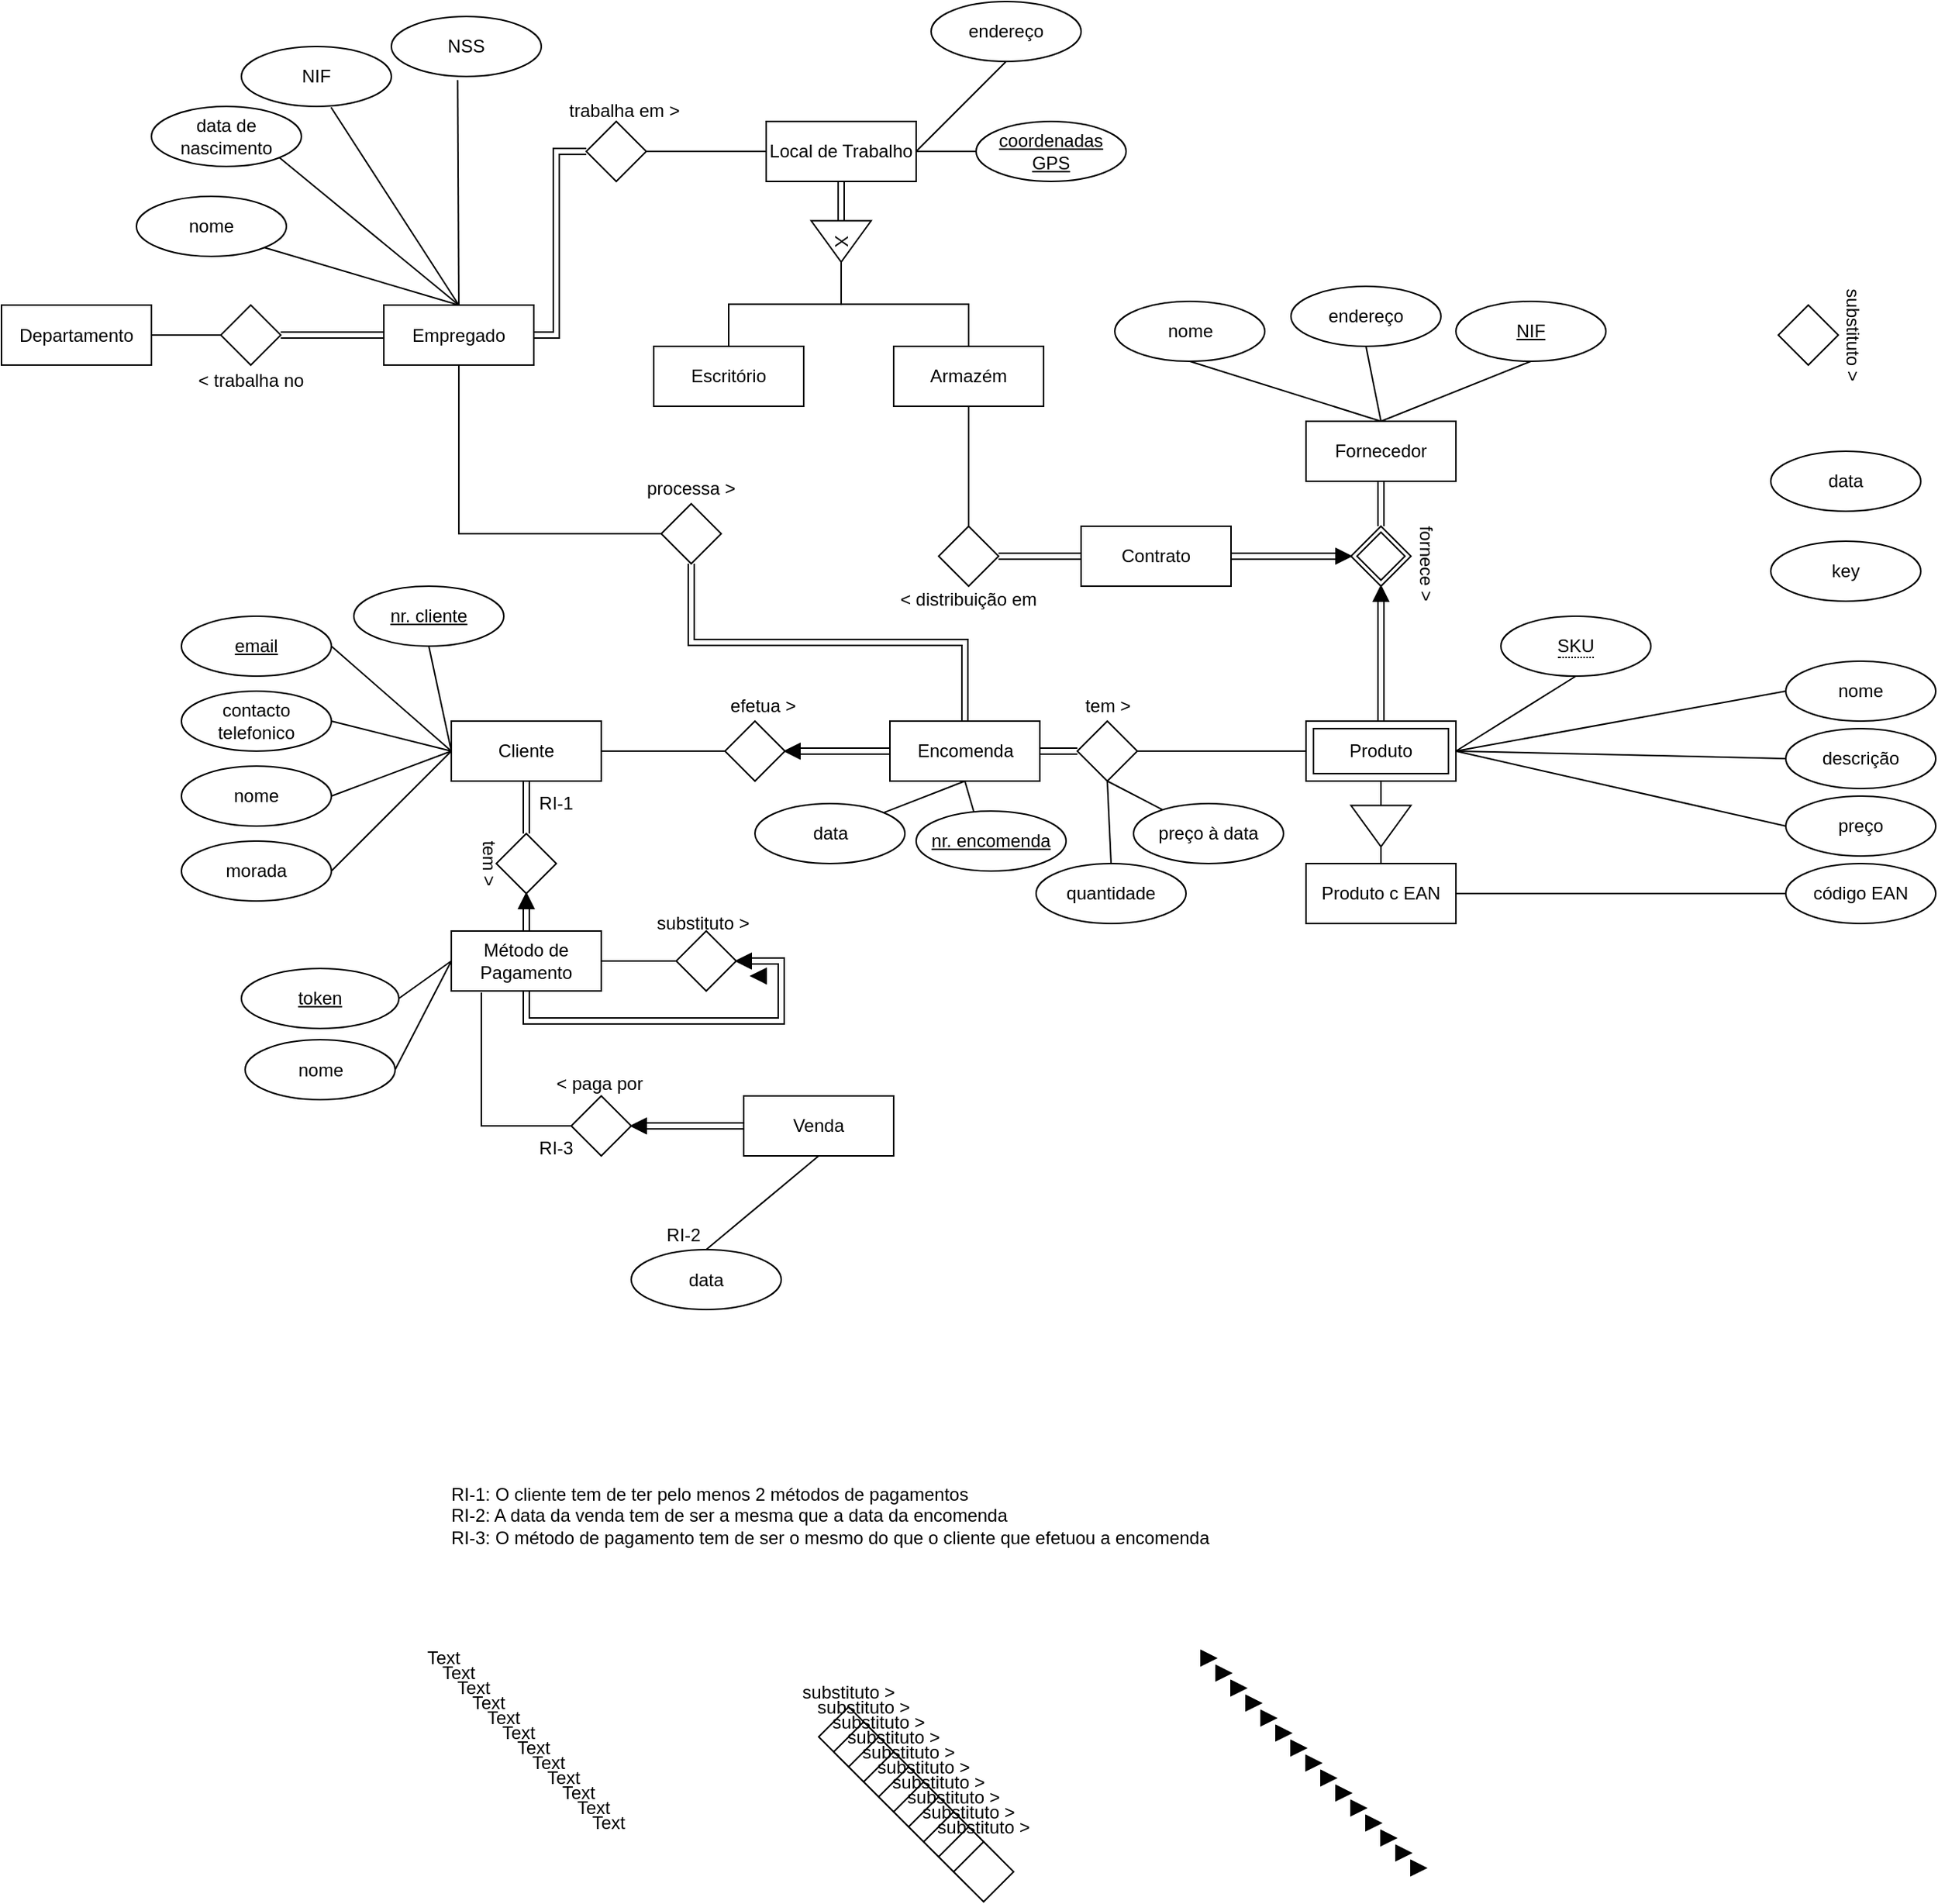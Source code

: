 <mxfile version="21.3.0" type="github">
  <diagram name="Página-1" id="y2fjRV4uYD4Q84c89YPK">
    <mxGraphModel dx="2220" dy="1935" grid="1" gridSize="10" guides="1" tooltips="1" connect="1" arrows="1" fold="1" page="1" pageScale="1" pageWidth="827" pageHeight="1169" math="0" shadow="0">
      <root>
        <mxCell id="0" />
        <mxCell id="1" parent="0" />
        <mxCell id="JnHoamfneufo5HsruB0j-102" style="edgeStyle=orthogonalEdgeStyle;rounded=0;orthogonalLoop=1;jettySize=auto;html=1;exitX=1;exitY=0.5;exitDx=0;exitDy=0;entryX=0;entryY=0.5;entryDx=0;entryDy=0;endArrow=none;endFill=0;" edge="1" parent="1" source="JnHoamfneufo5HsruB0j-5" target="JnHoamfneufo5HsruB0j-99">
          <mxGeometry relative="1" as="geometry">
            <mxPoint x="352.5" y="270" as="sourcePoint" />
          </mxGeometry>
        </mxCell>
        <mxCell id="JnHoamfneufo5HsruB0j-118" style="edgeStyle=orthogonalEdgeStyle;rounded=0;orthogonalLoop=1;jettySize=auto;html=1;exitX=0.5;exitY=1;exitDx=0;exitDy=0;entryX=0.5;entryY=0;entryDx=0;entryDy=0;shape=link;" edge="1" parent="1" source="JnHoamfneufo5HsruB0j-5" target="JnHoamfneufo5HsruB0j-97">
          <mxGeometry relative="1" as="geometry" />
        </mxCell>
        <mxCell id="JnHoamfneufo5HsruB0j-5" value="Cliente" style="whiteSpace=wrap;html=1;align=center;" vertex="1" parent="1">
          <mxGeometry x="150" y="250" width="100" height="40" as="geometry" />
        </mxCell>
        <mxCell id="JnHoamfneufo5HsruB0j-129" style="edgeStyle=orthogonalEdgeStyle;rounded=0;orthogonalLoop=1;jettySize=auto;html=1;exitX=1;exitY=0.5;exitDx=0;exitDy=0;entryX=0;entryY=0.5;entryDx=0;entryDy=0;shape=link;" edge="1" parent="1" source="JnHoamfneufo5HsruB0j-6" target="JnHoamfneufo5HsruB0j-95">
          <mxGeometry relative="1" as="geometry" />
        </mxCell>
        <mxCell id="JnHoamfneufo5HsruB0j-135" style="edgeStyle=orthogonalEdgeStyle;rounded=0;orthogonalLoop=1;jettySize=auto;html=1;exitX=0;exitY=0.5;exitDx=0;exitDy=0;entryX=0;entryY=0.5;entryDx=0;entryDy=0;shape=link;" edge="1" parent="1" source="JnHoamfneufo5HsruB0j-6" target="JnHoamfneufo5HsruB0j-131">
          <mxGeometry relative="1" as="geometry">
            <mxPoint x="425" y="270" as="targetPoint" />
            <Array as="points" />
          </mxGeometry>
        </mxCell>
        <mxCell id="JnHoamfneufo5HsruB0j-136" style="rounded=0;orthogonalLoop=1;jettySize=auto;html=1;exitX=0.5;exitY=1;exitDx=0;exitDy=0;endArrow=none;endFill=0;" edge="1" parent="1" source="JnHoamfneufo5HsruB0j-6" target="JnHoamfneufo5HsruB0j-104">
          <mxGeometry relative="1" as="geometry" />
        </mxCell>
        <mxCell id="JnHoamfneufo5HsruB0j-137" style="rounded=0;orthogonalLoop=1;jettySize=auto;html=1;exitX=0.5;exitY=1;exitDx=0;exitDy=0;entryX=0.5;entryY=1;entryDx=0;entryDy=0;endArrow=none;endFill=0;" edge="1" parent="1" source="JnHoamfneufo5HsruB0j-6" target="JnHoamfneufo5HsruB0j-105">
          <mxGeometry relative="1" as="geometry" />
        </mxCell>
        <mxCell id="JnHoamfneufo5HsruB0j-319" style="edgeStyle=orthogonalEdgeStyle;rounded=0;orthogonalLoop=1;jettySize=auto;html=1;exitX=0.5;exitY=0;exitDx=0;exitDy=0;entryX=0.5;entryY=1;entryDx=0;entryDy=0;shape=link;" edge="1" parent="1" source="JnHoamfneufo5HsruB0j-6" target="JnHoamfneufo5HsruB0j-197">
          <mxGeometry relative="1" as="geometry" />
        </mxCell>
        <mxCell id="JnHoamfneufo5HsruB0j-6" value="Encomenda" style="whiteSpace=wrap;html=1;align=center;" vertex="1" parent="1">
          <mxGeometry x="442.5" y="250" width="100" height="40" as="geometry" />
        </mxCell>
        <mxCell id="JnHoamfneufo5HsruB0j-130" style="edgeStyle=orthogonalEdgeStyle;rounded=0;orthogonalLoop=1;jettySize=auto;html=1;exitX=0;exitY=0.5;exitDx=0;exitDy=0;entryX=1;entryY=0.5;entryDx=0;entryDy=0;endArrow=none;endFill=0;" edge="1" parent="1" source="JnHoamfneufo5HsruB0j-7" target="JnHoamfneufo5HsruB0j-95">
          <mxGeometry relative="1" as="geometry" />
        </mxCell>
        <mxCell id="JnHoamfneufo5HsruB0j-142" style="rounded=0;orthogonalLoop=1;jettySize=auto;html=1;exitX=1;exitY=0.5;exitDx=0;exitDy=0;entryX=0.5;entryY=1;entryDx=0;entryDy=0;endArrow=none;endFill=0;" edge="1" parent="1" source="JnHoamfneufo5HsruB0j-7" target="JnHoamfneufo5HsruB0j-225">
          <mxGeometry relative="1" as="geometry">
            <mxPoint x="886.25" y="210" as="targetPoint" />
          </mxGeometry>
        </mxCell>
        <mxCell id="JnHoamfneufo5HsruB0j-217" style="edgeStyle=orthogonalEdgeStyle;rounded=0;orthogonalLoop=1;jettySize=auto;html=1;exitX=0.5;exitY=1;exitDx=0;exitDy=0;entryX=0;entryY=0.5;entryDx=0;entryDy=0;endArrow=none;endFill=0;" edge="1" parent="1" source="JnHoamfneufo5HsruB0j-7" target="JnHoamfneufo5HsruB0j-216">
          <mxGeometry relative="1" as="geometry" />
        </mxCell>
        <mxCell id="JnHoamfneufo5HsruB0j-41" style="edgeStyle=orthogonalEdgeStyle;rounded=0;orthogonalLoop=1;jettySize=auto;html=1;exitX=1;exitY=0.5;exitDx=0;exitDy=0;endArrow=none;endFill=0;" edge="1" parent="1" source="JnHoamfneufo5HsruB0j-8" target="JnHoamfneufo5HsruB0j-24">
          <mxGeometry relative="1" as="geometry" />
        </mxCell>
        <mxCell id="JnHoamfneufo5HsruB0j-62" style="edgeStyle=orthogonalEdgeStyle;rounded=0;orthogonalLoop=1;jettySize=auto;html=1;exitX=0.5;exitY=1;exitDx=0;exitDy=0;entryX=0;entryY=0.5;entryDx=0;entryDy=0;endArrow=none;endFill=0;shape=link;" edge="1" parent="1" source="JnHoamfneufo5HsruB0j-8" target="JnHoamfneufo5HsruB0j-44">
          <mxGeometry relative="1" as="geometry" />
        </mxCell>
        <mxCell id="JnHoamfneufo5HsruB0j-127" style="rounded=0;orthogonalLoop=1;jettySize=auto;html=1;exitX=0;exitY=0.5;exitDx=0;exitDy=0;entryX=1;entryY=0.5;entryDx=0;entryDy=0;endArrow=none;endFill=0;" edge="1" parent="1" source="JnHoamfneufo5HsruB0j-8" target="JnHoamfneufo5HsruB0j-126">
          <mxGeometry relative="1" as="geometry" />
        </mxCell>
        <mxCell id="JnHoamfneufo5HsruB0j-275" style="edgeStyle=orthogonalEdgeStyle;rounded=0;orthogonalLoop=1;jettySize=auto;html=1;exitX=0.5;exitY=0;exitDx=0;exitDy=0;entryX=0;entryY=0.5;entryDx=0;entryDy=0;endArrow=none;endFill=0;shape=link;" edge="1" parent="1" source="JnHoamfneufo5HsruB0j-8" target="JnHoamfneufo5HsruB0j-45">
          <mxGeometry relative="1" as="geometry" />
        </mxCell>
        <mxCell id="JnHoamfneufo5HsruB0j-8" value="Método de Pagamento" style="whiteSpace=wrap;html=1;align=center;" vertex="1" parent="1">
          <mxGeometry x="150" y="390" width="100" height="40" as="geometry" />
        </mxCell>
        <mxCell id="JnHoamfneufo5HsruB0j-24" value="" style="shape=rhombus;perimeter=rhombusPerimeter;whiteSpace=wrap;html=1;align=center;" vertex="1" parent="1">
          <mxGeometry x="300" y="390" width="40" height="40" as="geometry" />
        </mxCell>
        <mxCell id="JnHoamfneufo5HsruB0j-25" value="Text" style="text;html=1;strokeColor=none;fillColor=none;align=center;verticalAlign=middle;whiteSpace=wrap;rounded=0;" vertex="1" parent="1">
          <mxGeometry x="115" y="860" width="60" height="30" as="geometry" />
        </mxCell>
        <mxCell id="JnHoamfneufo5HsruB0j-26" value="Text" style="text;html=1;strokeColor=none;fillColor=none;align=center;verticalAlign=middle;whiteSpace=wrap;rounded=0;" vertex="1" parent="1">
          <mxGeometry x="125" y="870" width="60" height="30" as="geometry" />
        </mxCell>
        <mxCell id="JnHoamfneufo5HsruB0j-27" value="Text" style="text;html=1;strokeColor=none;fillColor=none;align=center;verticalAlign=middle;whiteSpace=wrap;rounded=0;" vertex="1" parent="1">
          <mxGeometry x="135" y="880" width="60" height="30" as="geometry" />
        </mxCell>
        <mxCell id="JnHoamfneufo5HsruB0j-28" value="Text" style="text;html=1;strokeColor=none;fillColor=none;align=center;verticalAlign=middle;whiteSpace=wrap;rounded=0;" vertex="1" parent="1">
          <mxGeometry x="145" y="890" width="60" height="30" as="geometry" />
        </mxCell>
        <mxCell id="JnHoamfneufo5HsruB0j-29" value="Text" style="text;html=1;strokeColor=none;fillColor=none;align=center;verticalAlign=middle;whiteSpace=wrap;rounded=0;" vertex="1" parent="1">
          <mxGeometry x="155" y="900" width="60" height="30" as="geometry" />
        </mxCell>
        <mxCell id="JnHoamfneufo5HsruB0j-30" value="Text" style="text;html=1;strokeColor=none;fillColor=none;align=center;verticalAlign=middle;whiteSpace=wrap;rounded=0;" vertex="1" parent="1">
          <mxGeometry x="165" y="910" width="60" height="30" as="geometry" />
        </mxCell>
        <mxCell id="JnHoamfneufo5HsruB0j-31" value="Text" style="text;html=1;strokeColor=none;fillColor=none;align=center;verticalAlign=middle;whiteSpace=wrap;rounded=0;" vertex="1" parent="1">
          <mxGeometry x="175" y="920" width="60" height="30" as="geometry" />
        </mxCell>
        <mxCell id="JnHoamfneufo5HsruB0j-32" value="Text" style="text;html=1;strokeColor=none;fillColor=none;align=center;verticalAlign=middle;whiteSpace=wrap;rounded=0;" vertex="1" parent="1">
          <mxGeometry x="185" y="930" width="60" height="30" as="geometry" />
        </mxCell>
        <mxCell id="JnHoamfneufo5HsruB0j-33" value="Text" style="text;html=1;strokeColor=none;fillColor=none;align=center;verticalAlign=middle;whiteSpace=wrap;rounded=0;" vertex="1" parent="1">
          <mxGeometry x="195" y="940" width="60" height="30" as="geometry" />
        </mxCell>
        <mxCell id="JnHoamfneufo5HsruB0j-34" value="Text" style="text;html=1;strokeColor=none;fillColor=none;align=center;verticalAlign=middle;whiteSpace=wrap;rounded=0;" vertex="1" parent="1">
          <mxGeometry x="205" y="950" width="60" height="30" as="geometry" />
        </mxCell>
        <mxCell id="JnHoamfneufo5HsruB0j-35" value="Text" style="text;html=1;strokeColor=none;fillColor=none;align=center;verticalAlign=middle;whiteSpace=wrap;rounded=0;" vertex="1" parent="1">
          <mxGeometry x="215" y="960" width="60" height="30" as="geometry" />
        </mxCell>
        <mxCell id="JnHoamfneufo5HsruB0j-36" value="Text" style="text;html=1;strokeColor=none;fillColor=none;align=center;verticalAlign=middle;whiteSpace=wrap;rounded=0;" vertex="1" parent="1">
          <mxGeometry x="225" y="970" width="60" height="30" as="geometry" />
        </mxCell>
        <mxCell id="JnHoamfneufo5HsruB0j-37" value="&lt;div style=&quot;&quot;&gt;&lt;span style=&quot;background-color: initial;&quot;&gt;RI-1: O cliente tem de ter pelo menos 2 métodos de pagamentos&lt;/span&gt;&lt;/div&gt;RI-2: A data da venda tem de ser a mesma que a data da encomenda&lt;br&gt;&lt;span style=&quot;background-color: initial;&quot;&gt;RI-3: O método de pagamento tem de ser o mesmo do que o cliente que efetuou a encomenda&lt;/span&gt;" style="text;html=1;strokeColor=none;fillColor=none;align=left;verticalAlign=middle;whiteSpace=wrap;rounded=0;" vertex="1" parent="1">
          <mxGeometry x="147.5" y="750" width="572.5" height="60" as="geometry" />
        </mxCell>
        <mxCell id="JnHoamfneufo5HsruB0j-38" value="RI-2" style="text;html=1;strokeColor=none;fillColor=none;align=center;verticalAlign=middle;whiteSpace=wrap;rounded=0;" vertex="1" parent="1">
          <mxGeometry x="275" y="577.5" width="60" height="30" as="geometry" />
        </mxCell>
        <mxCell id="JnHoamfneufo5HsruB0j-39" value="RI-1" style="text;html=1;strokeColor=none;fillColor=none;align=center;verticalAlign=middle;whiteSpace=wrap;rounded=0;" vertex="1" parent="1">
          <mxGeometry x="190" y="290" width="60" height="30" as="geometry" />
        </mxCell>
        <mxCell id="JnHoamfneufo5HsruB0j-40" value="substituto &amp;gt;" style="text;html=1;strokeColor=none;fillColor=none;align=center;verticalAlign=middle;whiteSpace=wrap;rounded=0;" vertex="1" parent="1">
          <mxGeometry x="282.5" y="370" width="70" height="30" as="geometry" />
        </mxCell>
        <mxCell id="JnHoamfneufo5HsruB0j-44" value="" style="triangle;whiteSpace=wrap;html=1;fillStyle=solid;fillColor=#030303;rotation=-180;" vertex="1" parent="1">
          <mxGeometry x="340" y="405" width="10" height="10" as="geometry" />
        </mxCell>
        <mxCell id="JnHoamfneufo5HsruB0j-45" value="" style="triangle;whiteSpace=wrap;html=1;fillStyle=solid;fillColor=#030303;rotation=-90;" vertex="1" parent="1">
          <mxGeometry x="195" y="365" width="10" height="10" as="geometry" />
        </mxCell>
        <mxCell id="JnHoamfneufo5HsruB0j-46" value="" style="triangle;whiteSpace=wrap;html=1;fillStyle=solid;fillColor=#030303;" vertex="1" parent="1">
          <mxGeometry x="650" y="870" width="10" height="10" as="geometry" />
        </mxCell>
        <mxCell id="JnHoamfneufo5HsruB0j-47" value="" style="triangle;whiteSpace=wrap;html=1;fillStyle=solid;fillColor=#030303;" vertex="1" parent="1">
          <mxGeometry x="660" y="880" width="10" height="10" as="geometry" />
        </mxCell>
        <mxCell id="JnHoamfneufo5HsruB0j-48" value="" style="triangle;whiteSpace=wrap;html=1;fillStyle=solid;fillColor=#030303;" vertex="1" parent="1">
          <mxGeometry x="670" y="890" width="10" height="10" as="geometry" />
        </mxCell>
        <mxCell id="JnHoamfneufo5HsruB0j-49" value="" style="triangle;whiteSpace=wrap;html=1;fillStyle=solid;fillColor=#030303;" vertex="1" parent="1">
          <mxGeometry x="680" y="900" width="10" height="10" as="geometry" />
        </mxCell>
        <mxCell id="JnHoamfneufo5HsruB0j-50" value="" style="triangle;whiteSpace=wrap;html=1;fillStyle=solid;fillColor=#030303;" vertex="1" parent="1">
          <mxGeometry x="690" y="910" width="10" height="10" as="geometry" />
        </mxCell>
        <mxCell id="JnHoamfneufo5HsruB0j-51" value="" style="triangle;whiteSpace=wrap;html=1;fillStyle=solid;fillColor=#030303;" vertex="1" parent="1">
          <mxGeometry x="700" y="920" width="10" height="10" as="geometry" />
        </mxCell>
        <mxCell id="JnHoamfneufo5HsruB0j-52" value="" style="triangle;whiteSpace=wrap;html=1;fillStyle=solid;fillColor=#030303;" vertex="1" parent="1">
          <mxGeometry x="710" y="930" width="10" height="10" as="geometry" />
        </mxCell>
        <mxCell id="JnHoamfneufo5HsruB0j-53" value="" style="triangle;whiteSpace=wrap;html=1;fillStyle=solid;fillColor=#030303;" vertex="1" parent="1">
          <mxGeometry x="720" y="940" width="10" height="10" as="geometry" />
        </mxCell>
        <mxCell id="JnHoamfneufo5HsruB0j-54" value="" style="triangle;whiteSpace=wrap;html=1;fillStyle=solid;fillColor=#030303;" vertex="1" parent="1">
          <mxGeometry x="730" y="950" width="10" height="10" as="geometry" />
        </mxCell>
        <mxCell id="JnHoamfneufo5HsruB0j-55" value="" style="triangle;whiteSpace=wrap;html=1;fillStyle=solid;fillColor=#030303;" vertex="1" parent="1">
          <mxGeometry x="740" y="960" width="10" height="10" as="geometry" />
        </mxCell>
        <mxCell id="JnHoamfneufo5HsruB0j-56" value="" style="triangle;whiteSpace=wrap;html=1;fillStyle=solid;fillColor=#030303;" vertex="1" parent="1">
          <mxGeometry x="750" y="970" width="10" height="10" as="geometry" />
        </mxCell>
        <mxCell id="JnHoamfneufo5HsruB0j-57" value="" style="triangle;whiteSpace=wrap;html=1;fillStyle=solid;fillColor=#030303;" vertex="1" parent="1">
          <mxGeometry x="760" y="980" width="10" height="10" as="geometry" />
        </mxCell>
        <mxCell id="JnHoamfneufo5HsruB0j-58" value="" style="triangle;whiteSpace=wrap;html=1;fillStyle=solid;fillColor=#030303;" vertex="1" parent="1">
          <mxGeometry x="770" y="990" width="10" height="10" as="geometry" />
        </mxCell>
        <mxCell id="JnHoamfneufo5HsruB0j-59" value="" style="triangle;whiteSpace=wrap;html=1;fillStyle=solid;fillColor=#030303;" vertex="1" parent="1">
          <mxGeometry x="780" y="1000" width="10" height="10" as="geometry" />
        </mxCell>
        <mxCell id="JnHoamfneufo5HsruB0j-60" value="" style="triangle;whiteSpace=wrap;html=1;fillStyle=solid;fillColor=#030303;" vertex="1" parent="1">
          <mxGeometry x="790" y="1010" width="10" height="10" as="geometry" />
        </mxCell>
        <mxCell id="JnHoamfneufo5HsruB0j-61" value="" style="triangle;whiteSpace=wrap;html=1;fillStyle=solid;fillColor=#030303;rotation=-90;" vertex="1" parent="1">
          <mxGeometry x="765" y="160" width="10" height="10" as="geometry" />
        </mxCell>
        <mxCell id="JnHoamfneufo5HsruB0j-148" style="edgeStyle=orthogonalEdgeStyle;rounded=0;orthogonalLoop=1;jettySize=auto;html=1;exitX=0;exitY=0.5;exitDx=0;exitDy=0;endArrow=none;endFill=0;" edge="1" parent="1" source="JnHoamfneufo5HsruB0j-93">
          <mxGeometry relative="1" as="geometry">
            <mxPoint x="170" y="431" as="targetPoint" />
            <Array as="points">
              <mxPoint x="230" y="520" />
              <mxPoint x="170" y="520" />
            </Array>
          </mxGeometry>
        </mxCell>
        <mxCell id="JnHoamfneufo5HsruB0j-93" value="" style="shape=rhombus;perimeter=rhombusPerimeter;whiteSpace=wrap;html=1;align=center;" vertex="1" parent="1">
          <mxGeometry x="230" y="500" width="40" height="40" as="geometry" />
        </mxCell>
        <mxCell id="JnHoamfneufo5HsruB0j-94" value="&amp;lt; paga por" style="text;html=1;strokeColor=none;fillColor=none;align=center;verticalAlign=middle;whiteSpace=wrap;rounded=0;" vertex="1" parent="1">
          <mxGeometry x="214" y="477" width="70" height="30" as="geometry" />
        </mxCell>
        <mxCell id="JnHoamfneufo5HsruB0j-140" style="rounded=0;orthogonalLoop=1;jettySize=auto;html=1;exitX=0.5;exitY=1;exitDx=0;exitDy=0;entryX=0.5;entryY=0;entryDx=0;entryDy=0;endArrow=none;endFill=0;" edge="1" parent="1" source="JnHoamfneufo5HsruB0j-95" target="JnHoamfneufo5HsruB0j-139">
          <mxGeometry relative="1" as="geometry" />
        </mxCell>
        <mxCell id="JnHoamfneufo5HsruB0j-223" style="rounded=0;orthogonalLoop=1;jettySize=auto;html=1;exitX=0.5;exitY=1;exitDx=0;exitDy=0;endArrow=none;endFill=0;" edge="1" parent="1" source="JnHoamfneufo5HsruB0j-95" target="JnHoamfneufo5HsruB0j-222">
          <mxGeometry relative="1" as="geometry" />
        </mxCell>
        <mxCell id="JnHoamfneufo5HsruB0j-95" value="" style="shape=rhombus;perimeter=rhombusPerimeter;whiteSpace=wrap;html=1;align=center;" vertex="1" parent="1">
          <mxGeometry x="567.5" y="250" width="40" height="40" as="geometry" />
        </mxCell>
        <mxCell id="JnHoamfneufo5HsruB0j-96" value="tem &amp;gt;" style="text;html=1;strokeColor=none;fillColor=none;align=center;verticalAlign=middle;whiteSpace=wrap;rounded=0;" vertex="1" parent="1">
          <mxGeometry x="552.5" y="225" width="70" height="30" as="geometry" />
        </mxCell>
        <mxCell id="JnHoamfneufo5HsruB0j-97" value="" style="shape=rhombus;perimeter=rhombusPerimeter;whiteSpace=wrap;html=1;align=center;" vertex="1" parent="1">
          <mxGeometry x="180" y="325" width="40" height="40" as="geometry" />
        </mxCell>
        <mxCell id="JnHoamfneufo5HsruB0j-98" value="tem &amp;gt;" style="text;html=1;strokeColor=none;fillColor=none;align=center;verticalAlign=middle;whiteSpace=wrap;rounded=0;rotation=90;" vertex="1" parent="1">
          <mxGeometry x="150" y="330" width="50" height="30" as="geometry" />
        </mxCell>
        <mxCell id="JnHoamfneufo5HsruB0j-104" value="data" style="ellipse;whiteSpace=wrap;html=1;align=center;" vertex="1" parent="1">
          <mxGeometry x="352.5" y="305" width="100" height="40" as="geometry" />
        </mxCell>
        <mxCell id="JnHoamfneufo5HsruB0j-105" value="nr. encomenda" style="ellipse;whiteSpace=wrap;html=1;align=center;fontStyle=4" vertex="1" parent="1">
          <mxGeometry x="460" y="310" width="100" height="40" as="geometry" />
        </mxCell>
        <mxCell id="JnHoamfneufo5HsruB0j-111" style="rounded=0;orthogonalLoop=1;jettySize=auto;html=1;exitX=1;exitY=0.5;exitDx=0;exitDy=0;entryX=0;entryY=0.5;entryDx=0;entryDy=0;endArrow=none;endFill=0;" edge="1" parent="1" source="JnHoamfneufo5HsruB0j-106" target="JnHoamfneufo5HsruB0j-5">
          <mxGeometry relative="1" as="geometry" />
        </mxCell>
        <mxCell id="JnHoamfneufo5HsruB0j-106" value="contacto telefonico" style="ellipse;whiteSpace=wrap;html=1;align=center;" vertex="1" parent="1">
          <mxGeometry x="-30" y="230" width="100" height="40" as="geometry" />
        </mxCell>
        <mxCell id="JnHoamfneufo5HsruB0j-112" style="rounded=0;orthogonalLoop=1;jettySize=auto;html=1;exitX=1;exitY=0.5;exitDx=0;exitDy=0;entryX=0;entryY=0.5;entryDx=0;entryDy=0;endArrow=none;endFill=0;" edge="1" parent="1" source="JnHoamfneufo5HsruB0j-107" target="JnHoamfneufo5HsruB0j-5">
          <mxGeometry relative="1" as="geometry" />
        </mxCell>
        <mxCell id="JnHoamfneufo5HsruB0j-107" value="nome" style="ellipse;whiteSpace=wrap;html=1;align=center;" vertex="1" parent="1">
          <mxGeometry x="-30" y="280" width="100" height="40" as="geometry" />
        </mxCell>
        <mxCell id="JnHoamfneufo5HsruB0j-113" style="rounded=0;orthogonalLoop=1;jettySize=auto;html=1;exitX=1;exitY=0.5;exitDx=0;exitDy=0;entryX=0;entryY=0.5;entryDx=0;entryDy=0;endArrow=none;endFill=0;" edge="1" parent="1" source="JnHoamfneufo5HsruB0j-108" target="JnHoamfneufo5HsruB0j-5">
          <mxGeometry relative="1" as="geometry" />
        </mxCell>
        <mxCell id="JnHoamfneufo5HsruB0j-108" value="morada" style="ellipse;whiteSpace=wrap;html=1;align=center;" vertex="1" parent="1">
          <mxGeometry x="-30" y="330" width="100" height="40" as="geometry" />
        </mxCell>
        <mxCell id="JnHoamfneufo5HsruB0j-114" style="rounded=0;orthogonalLoop=1;jettySize=auto;html=1;exitX=1;exitY=0.5;exitDx=0;exitDy=0;endArrow=none;endFill=0;" edge="1" parent="1" source="JnHoamfneufo5HsruB0j-109">
          <mxGeometry relative="1" as="geometry">
            <mxPoint x="150" y="270" as="targetPoint" />
          </mxGeometry>
        </mxCell>
        <mxCell id="JnHoamfneufo5HsruB0j-109" value="email" style="ellipse;whiteSpace=wrap;html=1;align=center;fontStyle=4;" vertex="1" parent="1">
          <mxGeometry x="-30" y="180" width="100" height="40" as="geometry" />
        </mxCell>
        <mxCell id="JnHoamfneufo5HsruB0j-115" style="rounded=0;orthogonalLoop=1;jettySize=auto;html=1;exitX=0.5;exitY=1;exitDx=0;exitDy=0;endArrow=none;endFill=0;" edge="1" parent="1" source="JnHoamfneufo5HsruB0j-110">
          <mxGeometry relative="1" as="geometry">
            <mxPoint x="150" y="270" as="targetPoint" />
          </mxGeometry>
        </mxCell>
        <mxCell id="JnHoamfneufo5HsruB0j-110" value="nr. cliente" style="ellipse;whiteSpace=wrap;html=1;align=center;fontStyle=4;" vertex="1" parent="1">
          <mxGeometry x="85" y="160" width="100" height="40" as="geometry" />
        </mxCell>
        <mxCell id="JnHoamfneufo5HsruB0j-272" style="rounded=0;orthogonalLoop=1;jettySize=auto;html=1;exitX=1;exitY=0.5;exitDx=0;exitDy=0;entryX=0;entryY=0.5;entryDx=0;entryDy=0;endArrow=none;endFill=0;" edge="1" parent="1" source="JnHoamfneufo5HsruB0j-121" target="JnHoamfneufo5HsruB0j-8">
          <mxGeometry relative="1" as="geometry" />
        </mxCell>
        <mxCell id="JnHoamfneufo5HsruB0j-121" value="token" style="ellipse;whiteSpace=wrap;html=1;align=center;fontStyle=4" vertex="1" parent="1">
          <mxGeometry x="10" y="415" width="105" height="40" as="geometry" />
        </mxCell>
        <mxCell id="JnHoamfneufo5HsruB0j-126" value="nome" style="ellipse;whiteSpace=wrap;html=1;align=center;fontStyle=0;" vertex="1" parent="1">
          <mxGeometry x="12.5" y="462.5" width="100" height="40" as="geometry" />
        </mxCell>
        <mxCell id="JnHoamfneufo5HsruB0j-139" value="quantidade" style="ellipse;whiteSpace=wrap;html=1;align=center;" vertex="1" parent="1">
          <mxGeometry x="540" y="345" width="100" height="40" as="geometry" />
        </mxCell>
        <mxCell id="JnHoamfneufo5HsruB0j-150" style="edgeStyle=orthogonalEdgeStyle;rounded=0;orthogonalLoop=1;jettySize=auto;html=1;exitX=0;exitY=0.5;exitDx=0;exitDy=0;entryX=0;entryY=0.5;entryDx=0;entryDy=0;endArrow=none;endFill=0;shape=link;" edge="1" parent="1" source="JnHoamfneufo5HsruB0j-143" target="JnHoamfneufo5HsruB0j-149">
          <mxGeometry relative="1" as="geometry" />
        </mxCell>
        <mxCell id="JnHoamfneufo5HsruB0j-143" value="Venda" style="whiteSpace=wrap;html=1;align=center;" vertex="1" parent="1">
          <mxGeometry x="345" y="500" width="100" height="40" as="geometry" />
        </mxCell>
        <mxCell id="JnHoamfneufo5HsruB0j-145" style="rounded=0;orthogonalLoop=1;jettySize=auto;html=1;exitX=0.5;exitY=0;exitDx=0;exitDy=0;entryX=0.5;entryY=1;entryDx=0;entryDy=0;endArrow=none;endFill=0;" edge="1" parent="1" source="JnHoamfneufo5HsruB0j-144" target="JnHoamfneufo5HsruB0j-143">
          <mxGeometry relative="1" as="geometry" />
        </mxCell>
        <mxCell id="JnHoamfneufo5HsruB0j-144" value="data" style="ellipse;whiteSpace=wrap;html=1;align=center;" vertex="1" parent="1">
          <mxGeometry x="270" y="602.5" width="100" height="40" as="geometry" />
        </mxCell>
        <mxCell id="JnHoamfneufo5HsruB0j-149" value="" style="triangle;whiteSpace=wrap;html=1;fillStyle=solid;fillColor=#030303;rotation=-180;" vertex="1" parent="1">
          <mxGeometry x="270" y="515" width="10" height="10" as="geometry" />
        </mxCell>
        <mxCell id="JnHoamfneufo5HsruB0j-151" value="RI-3" style="text;html=1;strokeColor=none;fillColor=none;align=center;verticalAlign=middle;whiteSpace=wrap;rounded=0;" vertex="1" parent="1">
          <mxGeometry x="190" y="520" width="60" height="30" as="geometry" />
        </mxCell>
        <mxCell id="JnHoamfneufo5HsruB0j-155" value="" style="group" vertex="1" connectable="0" parent="1">
          <mxGeometry x="322.5" y="225" width="70" height="65" as="geometry" />
        </mxCell>
        <mxCell id="JnHoamfneufo5HsruB0j-100" value="efetua &amp;gt;" style="text;html=1;strokeColor=none;fillColor=none;align=center;verticalAlign=middle;whiteSpace=wrap;rounded=0;" vertex="1" parent="JnHoamfneufo5HsruB0j-155">
          <mxGeometry width="70" height="30" as="geometry" />
        </mxCell>
        <mxCell id="JnHoamfneufo5HsruB0j-154" value="" style="group" vertex="1" connectable="0" parent="JnHoamfneufo5HsruB0j-155">
          <mxGeometry x="10" y="25" width="50" height="40" as="geometry" />
        </mxCell>
        <mxCell id="JnHoamfneufo5HsruB0j-99" value="" style="shape=rhombus;perimeter=rhombusPerimeter;whiteSpace=wrap;html=1;align=center;" vertex="1" parent="JnHoamfneufo5HsruB0j-154">
          <mxGeometry width="40" height="40" as="geometry" />
        </mxCell>
        <mxCell id="JnHoamfneufo5HsruB0j-131" value="" style="triangle;whiteSpace=wrap;html=1;fillStyle=solid;fillColor=#030303;rotation=-180;" vertex="1" parent="JnHoamfneufo5HsruB0j-154">
          <mxGeometry x="40" y="15" width="10" height="10" as="geometry" />
        </mxCell>
        <mxCell id="JnHoamfneufo5HsruB0j-157" value="" style="group" vertex="1" connectable="0" parent="1">
          <mxGeometry x="380" y="882.5" width="70" height="65" as="geometry" />
        </mxCell>
        <mxCell id="JnHoamfneufo5HsruB0j-158" value="" style="shape=rhombus;perimeter=rhombusPerimeter;whiteSpace=wrap;html=1;align=center;" vertex="1" parent="JnHoamfneufo5HsruB0j-157">
          <mxGeometry x="15" y="25" width="40" height="40" as="geometry" />
        </mxCell>
        <mxCell id="JnHoamfneufo5HsruB0j-159" value="substituto &amp;gt;" style="text;html=1;strokeColor=none;fillColor=none;align=center;verticalAlign=middle;whiteSpace=wrap;rounded=0;" vertex="1" parent="JnHoamfneufo5HsruB0j-157">
          <mxGeometry width="70" height="30" as="geometry" />
        </mxCell>
        <mxCell id="JnHoamfneufo5HsruB0j-169" value="" style="group" vertex="1" connectable="0" parent="1">
          <mxGeometry x="390" y="892.5" width="70" height="65" as="geometry" />
        </mxCell>
        <mxCell id="JnHoamfneufo5HsruB0j-170" value="" style="shape=rhombus;perimeter=rhombusPerimeter;whiteSpace=wrap;html=1;align=center;" vertex="1" parent="JnHoamfneufo5HsruB0j-169">
          <mxGeometry x="15" y="25" width="40" height="40" as="geometry" />
        </mxCell>
        <mxCell id="JnHoamfneufo5HsruB0j-171" value="substituto &amp;gt;" style="text;html=1;strokeColor=none;fillColor=none;align=center;verticalAlign=middle;whiteSpace=wrap;rounded=0;" vertex="1" parent="JnHoamfneufo5HsruB0j-169">
          <mxGeometry width="70" height="30" as="geometry" />
        </mxCell>
        <mxCell id="JnHoamfneufo5HsruB0j-172" value="" style="group" vertex="1" connectable="0" parent="1">
          <mxGeometry x="400" y="902.5" width="70" height="65" as="geometry" />
        </mxCell>
        <mxCell id="JnHoamfneufo5HsruB0j-173" value="" style="shape=rhombus;perimeter=rhombusPerimeter;whiteSpace=wrap;html=1;align=center;" vertex="1" parent="JnHoamfneufo5HsruB0j-172">
          <mxGeometry x="15" y="25" width="40" height="40" as="geometry" />
        </mxCell>
        <mxCell id="JnHoamfneufo5HsruB0j-174" value="substituto &amp;gt;" style="text;html=1;strokeColor=none;fillColor=none;align=center;verticalAlign=middle;whiteSpace=wrap;rounded=0;" vertex="1" parent="JnHoamfneufo5HsruB0j-172">
          <mxGeometry width="70" height="30" as="geometry" />
        </mxCell>
        <mxCell id="JnHoamfneufo5HsruB0j-175" value="" style="group" vertex="1" connectable="0" parent="1">
          <mxGeometry x="410" y="912.5" width="70" height="65" as="geometry" />
        </mxCell>
        <mxCell id="JnHoamfneufo5HsruB0j-176" value="" style="shape=rhombus;perimeter=rhombusPerimeter;whiteSpace=wrap;html=1;align=center;" vertex="1" parent="JnHoamfneufo5HsruB0j-175">
          <mxGeometry x="15" y="25" width="40" height="40" as="geometry" />
        </mxCell>
        <mxCell id="JnHoamfneufo5HsruB0j-177" value="substituto &amp;gt;" style="text;html=1;strokeColor=none;fillColor=none;align=center;verticalAlign=middle;whiteSpace=wrap;rounded=0;" vertex="1" parent="JnHoamfneufo5HsruB0j-175">
          <mxGeometry width="70" height="30" as="geometry" />
        </mxCell>
        <mxCell id="JnHoamfneufo5HsruB0j-178" value="" style="group" vertex="1" connectable="0" parent="1">
          <mxGeometry x="420" y="922.5" width="70" height="65" as="geometry" />
        </mxCell>
        <mxCell id="JnHoamfneufo5HsruB0j-179" value="" style="shape=rhombus;perimeter=rhombusPerimeter;whiteSpace=wrap;html=1;align=center;" vertex="1" parent="JnHoamfneufo5HsruB0j-178">
          <mxGeometry x="15" y="25" width="40" height="40" as="geometry" />
        </mxCell>
        <mxCell id="JnHoamfneufo5HsruB0j-180" value="substituto &amp;gt;" style="text;html=1;strokeColor=none;fillColor=none;align=center;verticalAlign=middle;whiteSpace=wrap;rounded=0;" vertex="1" parent="JnHoamfneufo5HsruB0j-178">
          <mxGeometry width="70" height="30" as="geometry" />
        </mxCell>
        <mxCell id="JnHoamfneufo5HsruB0j-181" value="" style="group" vertex="1" connectable="0" parent="1">
          <mxGeometry x="430" y="932.5" width="70" height="65" as="geometry" />
        </mxCell>
        <mxCell id="JnHoamfneufo5HsruB0j-182" value="" style="shape=rhombus;perimeter=rhombusPerimeter;whiteSpace=wrap;html=1;align=center;" vertex="1" parent="JnHoamfneufo5HsruB0j-181">
          <mxGeometry x="15" y="25" width="40" height="40" as="geometry" />
        </mxCell>
        <mxCell id="JnHoamfneufo5HsruB0j-183" value="substituto &amp;gt;" style="text;html=1;strokeColor=none;fillColor=none;align=center;verticalAlign=middle;whiteSpace=wrap;rounded=0;" vertex="1" parent="JnHoamfneufo5HsruB0j-181">
          <mxGeometry width="70" height="30" as="geometry" />
        </mxCell>
        <mxCell id="JnHoamfneufo5HsruB0j-184" value="" style="group" vertex="1" connectable="0" parent="1">
          <mxGeometry x="440" y="942.5" width="70" height="65" as="geometry" />
        </mxCell>
        <mxCell id="JnHoamfneufo5HsruB0j-185" value="" style="shape=rhombus;perimeter=rhombusPerimeter;whiteSpace=wrap;html=1;align=center;" vertex="1" parent="JnHoamfneufo5HsruB0j-184">
          <mxGeometry x="15" y="25" width="40" height="40" as="geometry" />
        </mxCell>
        <mxCell id="JnHoamfneufo5HsruB0j-186" value="substituto &amp;gt;" style="text;html=1;strokeColor=none;fillColor=none;align=center;verticalAlign=middle;whiteSpace=wrap;rounded=0;" vertex="1" parent="JnHoamfneufo5HsruB0j-184">
          <mxGeometry width="70" height="30" as="geometry" />
        </mxCell>
        <mxCell id="JnHoamfneufo5HsruB0j-187" value="" style="group" vertex="1" connectable="0" parent="1">
          <mxGeometry x="450" y="952.5" width="70" height="65" as="geometry" />
        </mxCell>
        <mxCell id="JnHoamfneufo5HsruB0j-188" value="" style="shape=rhombus;perimeter=rhombusPerimeter;whiteSpace=wrap;html=1;align=center;" vertex="1" parent="JnHoamfneufo5HsruB0j-187">
          <mxGeometry x="15" y="25" width="40" height="40" as="geometry" />
        </mxCell>
        <mxCell id="JnHoamfneufo5HsruB0j-189" value="substituto &amp;gt;" style="text;html=1;strokeColor=none;fillColor=none;align=center;verticalAlign=middle;whiteSpace=wrap;rounded=0;" vertex="1" parent="JnHoamfneufo5HsruB0j-187">
          <mxGeometry width="70" height="30" as="geometry" />
        </mxCell>
        <mxCell id="JnHoamfneufo5HsruB0j-190" value="" style="group" vertex="1" connectable="0" parent="1">
          <mxGeometry x="460" y="962.5" width="70" height="65" as="geometry" />
        </mxCell>
        <mxCell id="JnHoamfneufo5HsruB0j-191" value="" style="shape=rhombus;perimeter=rhombusPerimeter;whiteSpace=wrap;html=1;align=center;" vertex="1" parent="JnHoamfneufo5HsruB0j-190">
          <mxGeometry x="15" y="25" width="40" height="40" as="geometry" />
        </mxCell>
        <mxCell id="JnHoamfneufo5HsruB0j-192" value="substituto &amp;gt;" style="text;html=1;strokeColor=none;fillColor=none;align=center;verticalAlign=middle;whiteSpace=wrap;rounded=0;" vertex="1" parent="JnHoamfneufo5HsruB0j-190">
          <mxGeometry width="70" height="30" as="geometry" />
        </mxCell>
        <mxCell id="JnHoamfneufo5HsruB0j-193" value="" style="group" vertex="1" connectable="0" parent="1">
          <mxGeometry x="470" y="972.5" width="70" height="65" as="geometry" />
        </mxCell>
        <mxCell id="JnHoamfneufo5HsruB0j-194" value="" style="shape=rhombus;perimeter=rhombusPerimeter;whiteSpace=wrap;html=1;align=center;" vertex="1" parent="JnHoamfneufo5HsruB0j-193">
          <mxGeometry x="15" y="25" width="40" height="40" as="geometry" />
        </mxCell>
        <mxCell id="JnHoamfneufo5HsruB0j-195" value="substituto &amp;gt;" style="text;html=1;strokeColor=none;fillColor=none;align=center;verticalAlign=middle;whiteSpace=wrap;rounded=0;" vertex="1" parent="JnHoamfneufo5HsruB0j-193">
          <mxGeometry width="70" height="30" as="geometry" />
        </mxCell>
        <mxCell id="JnHoamfneufo5HsruB0j-196" value="" style="group" vertex="1" connectable="0" parent="1">
          <mxGeometry x="275" y="80" width="70" height="65" as="geometry" />
        </mxCell>
        <mxCell id="JnHoamfneufo5HsruB0j-197" value="" style="shape=rhombus;perimeter=rhombusPerimeter;whiteSpace=wrap;html=1;align=center;" vertex="1" parent="JnHoamfneufo5HsruB0j-196">
          <mxGeometry x="15" y="25" width="40" height="40" as="geometry" />
        </mxCell>
        <mxCell id="JnHoamfneufo5HsruB0j-198" value="processa &amp;gt;" style="text;html=1;strokeColor=none;fillColor=none;align=center;verticalAlign=middle;whiteSpace=wrap;rounded=0;" vertex="1" parent="JnHoamfneufo5HsruB0j-196">
          <mxGeometry width="70" height="30" as="geometry" />
        </mxCell>
        <mxCell id="JnHoamfneufo5HsruB0j-199" value="" style="group" vertex="1" connectable="0" parent="1">
          <mxGeometry x="-18.75" y="-30" width="77.5" height="67.5" as="geometry" />
        </mxCell>
        <mxCell id="JnHoamfneufo5HsruB0j-200" value="" style="shape=rhombus;perimeter=rhombusPerimeter;whiteSpace=wrap;html=1;align=center;" vertex="1" parent="JnHoamfneufo5HsruB0j-199">
          <mxGeometry x="15" y="2.5" width="40" height="40" as="geometry" />
        </mxCell>
        <mxCell id="JnHoamfneufo5HsruB0j-201" value="&amp;lt; trabalha no" style="text;html=1;strokeColor=none;fillColor=none;align=center;verticalAlign=middle;whiteSpace=wrap;rounded=0;" vertex="1" parent="JnHoamfneufo5HsruB0j-199">
          <mxGeometry x="-7.5" y="37.5" width="85" height="30" as="geometry" />
        </mxCell>
        <mxCell id="JnHoamfneufo5HsruB0j-202" value="" style="group" vertex="1" connectable="0" parent="1">
          <mxGeometry x="1020" y="-52.5" width="110" height="65" as="geometry" />
        </mxCell>
        <mxCell id="JnHoamfneufo5HsruB0j-203" value="" style="shape=rhombus;perimeter=rhombusPerimeter;whiteSpace=wrap;html=1;align=center;" vertex="1" parent="JnHoamfneufo5HsruB0j-202">
          <mxGeometry x="15" y="25" width="40" height="40" as="geometry" />
        </mxCell>
        <mxCell id="JnHoamfneufo5HsruB0j-204" value="substituto &amp;gt;" style="text;html=1;strokeColor=none;fillColor=none;align=center;verticalAlign=middle;whiteSpace=wrap;rounded=0;rotation=90;" vertex="1" parent="JnHoamfneufo5HsruB0j-202">
          <mxGeometry x="30" y="30" width="70" height="30" as="geometry" />
        </mxCell>
        <mxCell id="JnHoamfneufo5HsruB0j-210" style="rounded=0;orthogonalLoop=1;jettySize=auto;html=1;exitX=0;exitY=0.5;exitDx=0;exitDy=0;entryX=1;entryY=0.5;entryDx=0;entryDy=0;endArrow=none;endFill=0;" edge="1" parent="1" source="JnHoamfneufo5HsruB0j-209" target="JnHoamfneufo5HsruB0j-7">
          <mxGeometry relative="1" as="geometry" />
        </mxCell>
        <mxCell id="JnHoamfneufo5HsruB0j-209" value="nome" style="ellipse;whiteSpace=wrap;html=1;align=center;" vertex="1" parent="1">
          <mxGeometry x="1040" y="210" width="100" height="40" as="geometry" />
        </mxCell>
        <mxCell id="JnHoamfneufo5HsruB0j-211" style="rounded=0;orthogonalLoop=1;jettySize=auto;html=1;exitX=0;exitY=0.5;exitDx=0;exitDy=0;entryX=1;entryY=0.5;entryDx=0;entryDy=0;endArrow=none;endFill=0;" edge="1" parent="1" source="JnHoamfneufo5HsruB0j-212" target="JnHoamfneufo5HsruB0j-7">
          <mxGeometry relative="1" as="geometry">
            <mxPoint x="863.75" y="345" as="targetPoint" />
          </mxGeometry>
        </mxCell>
        <mxCell id="JnHoamfneufo5HsruB0j-212" value="descrição" style="ellipse;whiteSpace=wrap;html=1;align=center;" vertex="1" parent="1">
          <mxGeometry x="1040" y="255" width="100" height="40" as="geometry" />
        </mxCell>
        <mxCell id="JnHoamfneufo5HsruB0j-213" style="rounded=0;orthogonalLoop=1;jettySize=auto;html=1;exitX=0;exitY=0.5;exitDx=0;exitDy=0;entryX=1;entryY=0.5;entryDx=0;entryDy=0;endArrow=none;endFill=0;" edge="1" parent="1" source="JnHoamfneufo5HsruB0j-214" target="JnHoamfneufo5HsruB0j-7">
          <mxGeometry relative="1" as="geometry">
            <mxPoint x="853.75" y="395" as="targetPoint" />
          </mxGeometry>
        </mxCell>
        <mxCell id="JnHoamfneufo5HsruB0j-214" value="preço" style="ellipse;whiteSpace=wrap;html=1;align=center;" vertex="1" parent="1">
          <mxGeometry x="1040" y="300" width="100" height="40" as="geometry" />
        </mxCell>
        <mxCell id="JnHoamfneufo5HsruB0j-219" style="edgeStyle=orthogonalEdgeStyle;rounded=0;orthogonalLoop=1;jettySize=auto;html=1;exitX=1;exitY=0.5;exitDx=0;exitDy=0;entryX=0.5;entryY=0;entryDx=0;entryDy=0;endArrow=none;endFill=0;" edge="1" parent="1" source="JnHoamfneufo5HsruB0j-216" target="JnHoamfneufo5HsruB0j-218">
          <mxGeometry relative="1" as="geometry" />
        </mxCell>
        <mxCell id="JnHoamfneufo5HsruB0j-216" value="" style="triangle;whiteSpace=wrap;html=1;rotation=90;" vertex="1" parent="1">
          <mxGeometry x="756.25" y="300" width="27.5" height="40" as="geometry" />
        </mxCell>
        <mxCell id="JnHoamfneufo5HsruB0j-221" style="rounded=0;orthogonalLoop=1;jettySize=auto;html=1;exitX=1;exitY=0.5;exitDx=0;exitDy=0;endArrow=none;endFill=0;" edge="1" parent="1" source="JnHoamfneufo5HsruB0j-218" target="JnHoamfneufo5HsruB0j-220">
          <mxGeometry relative="1" as="geometry" />
        </mxCell>
        <mxCell id="JnHoamfneufo5HsruB0j-218" value="Produto c EAN" style="whiteSpace=wrap;html=1;align=center;" vertex="1" parent="1">
          <mxGeometry x="720" y="345" width="100" height="40" as="geometry" />
        </mxCell>
        <mxCell id="JnHoamfneufo5HsruB0j-220" value="código EAN" style="ellipse;whiteSpace=wrap;html=1;align=center;" vertex="1" parent="1">
          <mxGeometry x="1040" y="345" width="100" height="40" as="geometry" />
        </mxCell>
        <mxCell id="JnHoamfneufo5HsruB0j-222" value="preço à data" style="ellipse;whiteSpace=wrap;html=1;align=center;" vertex="1" parent="1">
          <mxGeometry x="605" y="305" width="100" height="40" as="geometry" />
        </mxCell>
        <mxCell id="JnHoamfneufo5HsruB0j-225" value="&lt;span style=&quot;border-bottom: 1px dotted&quot;&gt;SKU&lt;/span&gt;" style="ellipse;whiteSpace=wrap;html=1;align=center;" vertex="1" parent="1">
          <mxGeometry x="850" y="180" width="100" height="40" as="geometry" />
        </mxCell>
        <mxCell id="JnHoamfneufo5HsruB0j-228" value="" style="group" vertex="1" connectable="0" parent="1">
          <mxGeometry x="720" y="250" width="100" height="40" as="geometry" />
        </mxCell>
        <mxCell id="JnHoamfneufo5HsruB0j-7" value="Produto" style="whiteSpace=wrap;html=1;align=center;" vertex="1" parent="JnHoamfneufo5HsruB0j-228">
          <mxGeometry width="100" height="40" as="geometry" />
        </mxCell>
        <mxCell id="JnHoamfneufo5HsruB0j-227" value="Produto" style="shape=ext;margin=3;double=1;whiteSpace=wrap;html=1;align=center;" vertex="1" parent="JnHoamfneufo5HsruB0j-228">
          <mxGeometry width="100" height="40" as="geometry" />
        </mxCell>
        <mxCell id="JnHoamfneufo5HsruB0j-233" style="edgeStyle=orthogonalEdgeStyle;rounded=0;orthogonalLoop=1;jettySize=auto;html=1;exitX=0.5;exitY=1;exitDx=0;exitDy=0;entryX=0.5;entryY=0;entryDx=0;entryDy=0;endArrow=none;endFill=0;shape=link;" edge="1" parent="1" source="JnHoamfneufo5HsruB0j-229" target="JnHoamfneufo5HsruB0j-231">
          <mxGeometry relative="1" as="geometry" />
        </mxCell>
        <mxCell id="JnHoamfneufo5HsruB0j-238" style="rounded=0;orthogonalLoop=1;jettySize=auto;html=1;exitX=0.5;exitY=0;exitDx=0;exitDy=0;entryX=0.5;entryY=1;entryDx=0;entryDy=0;endArrow=none;endFill=0;" edge="1" parent="1" source="JnHoamfneufo5HsruB0j-229" target="JnHoamfneufo5HsruB0j-234">
          <mxGeometry relative="1" as="geometry" />
        </mxCell>
        <mxCell id="JnHoamfneufo5HsruB0j-239" style="rounded=0;orthogonalLoop=1;jettySize=auto;html=1;exitX=0.5;exitY=0;exitDx=0;exitDy=0;entryX=0.5;entryY=1;entryDx=0;entryDy=0;endArrow=none;endFill=0;" edge="1" parent="1" source="JnHoamfneufo5HsruB0j-229" target="JnHoamfneufo5HsruB0j-235">
          <mxGeometry relative="1" as="geometry" />
        </mxCell>
        <mxCell id="JnHoamfneufo5HsruB0j-240" style="rounded=0;orthogonalLoop=1;jettySize=auto;html=1;exitX=0.5;exitY=0;exitDx=0;exitDy=0;entryX=0.5;entryY=1;entryDx=0;entryDy=0;endArrow=none;endFill=0;" edge="1" parent="1" source="JnHoamfneufo5HsruB0j-229" target="JnHoamfneufo5HsruB0j-236">
          <mxGeometry relative="1" as="geometry" />
        </mxCell>
        <mxCell id="JnHoamfneufo5HsruB0j-229" value="Fornecedor" style="whiteSpace=wrap;html=1;align=center;" vertex="1" parent="1">
          <mxGeometry x="720" y="50" width="100" height="40" as="geometry" />
        </mxCell>
        <mxCell id="JnHoamfneufo5HsruB0j-231" value="" style="shape=rhombus;double=1;perimeter=rhombusPerimeter;whiteSpace=wrap;html=1;align=center;" vertex="1" parent="1">
          <mxGeometry x="750" y="120" width="40" height="40" as="geometry" />
        </mxCell>
        <mxCell id="JnHoamfneufo5HsruB0j-232" value="fornece &amp;gt;" style="text;html=1;strokeColor=none;fillColor=none;align=center;verticalAlign=middle;whiteSpace=wrap;rounded=0;rotation=90;" vertex="1" parent="1">
          <mxGeometry x="765" y="130" width="70" height="30" as="geometry" />
        </mxCell>
        <mxCell id="JnHoamfneufo5HsruB0j-234" value="nome" style="ellipse;whiteSpace=wrap;html=1;align=center;" vertex="1" parent="1">
          <mxGeometry x="592.5" y="-30" width="100" height="40" as="geometry" />
        </mxCell>
        <mxCell id="JnHoamfneufo5HsruB0j-235" value="endereço" style="ellipse;whiteSpace=wrap;html=1;align=center;" vertex="1" parent="1">
          <mxGeometry x="710" y="-40" width="100" height="40" as="geometry" />
        </mxCell>
        <mxCell id="JnHoamfneufo5HsruB0j-236" value="NIF" style="ellipse;whiteSpace=wrap;html=1;align=center;fontStyle=4" vertex="1" parent="1">
          <mxGeometry x="820" y="-30" width="100" height="40" as="geometry" />
        </mxCell>
        <mxCell id="JnHoamfneufo5HsruB0j-248" style="edgeStyle=orthogonalEdgeStyle;rounded=0;orthogonalLoop=1;jettySize=auto;html=1;exitX=0.5;exitY=0;exitDx=0;exitDy=0;entryX=0;entryY=0.5;entryDx=0;entryDy=0;shape=link;" edge="1" parent="1" source="JnHoamfneufo5HsruB0j-227" target="JnHoamfneufo5HsruB0j-61">
          <mxGeometry relative="1" as="geometry" />
        </mxCell>
        <mxCell id="JnHoamfneufo5HsruB0j-271" style="edgeStyle=orthogonalEdgeStyle;rounded=0;orthogonalLoop=1;jettySize=auto;html=1;exitX=1;exitY=0.5;exitDx=0;exitDy=0;entryX=0;entryY=0.5;entryDx=0;entryDy=0;shape=link;" edge="1" parent="1" source="JnHoamfneufo5HsruB0j-251" target="JnHoamfneufo5HsruB0j-253">
          <mxGeometry relative="1" as="geometry" />
        </mxCell>
        <mxCell id="JnHoamfneufo5HsruB0j-305" style="edgeStyle=orthogonalEdgeStyle;rounded=0;orthogonalLoop=1;jettySize=auto;html=1;exitX=0;exitY=0.5;exitDx=0;exitDy=0;entryX=1;entryY=0.5;entryDx=0;entryDy=0;shape=link;" edge="1" parent="1" source="JnHoamfneufo5HsruB0j-251" target="JnHoamfneufo5HsruB0j-303">
          <mxGeometry relative="1" as="geometry">
            <mxPoint x="540" y="139.857" as="targetPoint" />
          </mxGeometry>
        </mxCell>
        <mxCell id="JnHoamfneufo5HsruB0j-251" value="Contrato" style="whiteSpace=wrap;html=1;align=center;" vertex="1" parent="1">
          <mxGeometry x="570" y="120" width="100" height="40" as="geometry" />
        </mxCell>
        <mxCell id="JnHoamfneufo5HsruB0j-257" value="data" style="ellipse;whiteSpace=wrap;html=1;align=center;" vertex="1" parent="1">
          <mxGeometry x="1030" y="70" width="100" height="40" as="geometry" />
        </mxCell>
        <mxCell id="JnHoamfneufo5HsruB0j-258" value="key" style="ellipse;whiteSpace=wrap;html=1;align=center;" vertex="1" parent="1">
          <mxGeometry x="1030" y="130" width="100" height="40" as="geometry" />
        </mxCell>
        <mxCell id="JnHoamfneufo5HsruB0j-291" style="rounded=0;orthogonalLoop=1;jettySize=auto;html=1;exitX=0.5;exitY=0;exitDx=0;exitDy=0;entryX=1;entryY=1;entryDx=0;entryDy=0;endArrow=none;endFill=0;" edge="1" parent="1" source="JnHoamfneufo5HsruB0j-260" target="JnHoamfneufo5HsruB0j-283">
          <mxGeometry relative="1" as="geometry" />
        </mxCell>
        <mxCell id="JnHoamfneufo5HsruB0j-292" style="rounded=0;orthogonalLoop=1;jettySize=auto;html=1;exitX=0.5;exitY=0;exitDx=0;exitDy=0;entryX=1;entryY=1;entryDx=0;entryDy=0;endArrow=none;endFill=0;" edge="1" parent="1" source="JnHoamfneufo5HsruB0j-260" target="JnHoamfneufo5HsruB0j-287">
          <mxGeometry relative="1" as="geometry" />
        </mxCell>
        <mxCell id="JnHoamfneufo5HsruB0j-293" style="rounded=0;orthogonalLoop=1;jettySize=auto;html=1;exitX=0.5;exitY=0;exitDx=0;exitDy=0;entryX=0.598;entryY=1.015;entryDx=0;entryDy=0;endArrow=none;endFill=0;entryPerimeter=0;" edge="1" parent="1" source="JnHoamfneufo5HsruB0j-260" target="JnHoamfneufo5HsruB0j-288">
          <mxGeometry relative="1" as="geometry" />
        </mxCell>
        <mxCell id="JnHoamfneufo5HsruB0j-294" style="rounded=0;orthogonalLoop=1;jettySize=auto;html=1;exitX=0.5;exitY=0;exitDx=0;exitDy=0;entryX=0.442;entryY=1.058;entryDx=0;entryDy=0;endArrow=none;endFill=0;entryPerimeter=0;" edge="1" parent="1" source="JnHoamfneufo5HsruB0j-260" target="JnHoamfneufo5HsruB0j-289">
          <mxGeometry relative="1" as="geometry" />
        </mxCell>
        <mxCell id="JnHoamfneufo5HsruB0j-301" style="edgeStyle=orthogonalEdgeStyle;rounded=0;orthogonalLoop=1;jettySize=auto;html=1;exitX=0;exitY=0.5;exitDx=0;exitDy=0;entryX=1;entryY=0.5;entryDx=0;entryDy=0;endArrow=none;endFill=0;shape=link;" edge="1" parent="1" source="JnHoamfneufo5HsruB0j-260" target="JnHoamfneufo5HsruB0j-200">
          <mxGeometry relative="1" as="geometry" />
        </mxCell>
        <mxCell id="JnHoamfneufo5HsruB0j-314" style="edgeStyle=orthogonalEdgeStyle;rounded=0;orthogonalLoop=1;jettySize=auto;html=1;exitX=1;exitY=0.5;exitDx=0;exitDy=0;entryX=0;entryY=0.5;entryDx=0;entryDy=0;shape=link;" edge="1" parent="1" source="JnHoamfneufo5HsruB0j-260" target="JnHoamfneufo5HsruB0j-312">
          <mxGeometry relative="1" as="geometry">
            <Array as="points">
              <mxPoint x="220" y="-7" />
              <mxPoint x="220" y="-130" />
            </Array>
          </mxGeometry>
        </mxCell>
        <mxCell id="JnHoamfneufo5HsruB0j-318" style="edgeStyle=orthogonalEdgeStyle;rounded=0;orthogonalLoop=1;jettySize=auto;html=1;exitX=0.5;exitY=1;exitDx=0;exitDy=0;entryX=0;entryY=0.5;entryDx=0;entryDy=0;endArrow=none;endFill=0;" edge="1" parent="1" source="JnHoamfneufo5HsruB0j-260" target="JnHoamfneufo5HsruB0j-197">
          <mxGeometry relative="1" as="geometry" />
        </mxCell>
        <mxCell id="JnHoamfneufo5HsruB0j-260" value="Empregado" style="whiteSpace=wrap;html=1;align=center;" vertex="1" parent="1">
          <mxGeometry x="105" y="-27.5" width="100" height="40" as="geometry" />
        </mxCell>
        <mxCell id="JnHoamfneufo5HsruB0j-264" style="edgeStyle=orthogonalEdgeStyle;rounded=0;orthogonalLoop=1;jettySize=auto;html=1;exitX=0.5;exitY=1;exitDx=0;exitDy=0;entryX=0;entryY=0.5;entryDx=0;entryDy=0;endArrow=none;endFill=0;shape=link;" edge="1" parent="1" source="JnHoamfneufo5HsruB0j-261" target="JnHoamfneufo5HsruB0j-263">
          <mxGeometry relative="1" as="geometry" />
        </mxCell>
        <mxCell id="JnHoamfneufo5HsruB0j-280" style="rounded=0;orthogonalLoop=1;jettySize=auto;html=1;exitX=1;exitY=0.5;exitDx=0;exitDy=0;entryX=0;entryY=0.5;entryDx=0;entryDy=0;endArrow=none;endFill=0;" edge="1" parent="1" source="JnHoamfneufo5HsruB0j-261" target="JnHoamfneufo5HsruB0j-279">
          <mxGeometry relative="1" as="geometry" />
        </mxCell>
        <mxCell id="JnHoamfneufo5HsruB0j-281" style="rounded=0;orthogonalLoop=1;jettySize=auto;html=1;exitX=1;exitY=0.5;exitDx=0;exitDy=0;entryX=0.5;entryY=1;entryDx=0;entryDy=0;endArrow=none;endFill=0;" edge="1" parent="1" source="JnHoamfneufo5HsruB0j-261" target="JnHoamfneufo5HsruB0j-278">
          <mxGeometry relative="1" as="geometry" />
        </mxCell>
        <mxCell id="JnHoamfneufo5HsruB0j-316" style="edgeStyle=orthogonalEdgeStyle;rounded=0;orthogonalLoop=1;jettySize=auto;html=1;exitX=0;exitY=0.5;exitDx=0;exitDy=0;entryX=1;entryY=0.5;entryDx=0;entryDy=0;endArrow=none;endFill=0;" edge="1" parent="1" source="JnHoamfneufo5HsruB0j-261" target="JnHoamfneufo5HsruB0j-312">
          <mxGeometry relative="1" as="geometry" />
        </mxCell>
        <mxCell id="JnHoamfneufo5HsruB0j-261" value="Local de Trabalho" style="whiteSpace=wrap;html=1;align=center;" vertex="1" parent="1">
          <mxGeometry x="360" y="-150" width="100" height="40" as="geometry" />
        </mxCell>
        <mxCell id="JnHoamfneufo5HsruB0j-297" style="edgeStyle=orthogonalEdgeStyle;rounded=0;orthogonalLoop=1;jettySize=auto;html=1;exitX=1;exitY=0.5;exitDx=0;exitDy=0;endArrow=none;endFill=0;" edge="1" parent="1" source="JnHoamfneufo5HsruB0j-262" target="JnHoamfneufo5HsruB0j-200">
          <mxGeometry relative="1" as="geometry" />
        </mxCell>
        <mxCell id="JnHoamfneufo5HsruB0j-262" value="Departamento" style="whiteSpace=wrap;html=1;align=center;" vertex="1" parent="1">
          <mxGeometry x="-150" y="-27.5" width="100" height="40" as="geometry" />
        </mxCell>
        <mxCell id="JnHoamfneufo5HsruB0j-267" style="edgeStyle=orthogonalEdgeStyle;rounded=0;orthogonalLoop=1;jettySize=auto;html=1;exitX=1;exitY=0.5;exitDx=0;exitDy=0;endArrow=none;endFill=0;" edge="1" parent="1" source="JnHoamfneufo5HsruB0j-263" target="JnHoamfneufo5HsruB0j-265">
          <mxGeometry relative="1" as="geometry" />
        </mxCell>
        <mxCell id="JnHoamfneufo5HsruB0j-268" style="edgeStyle=orthogonalEdgeStyle;rounded=0;orthogonalLoop=1;jettySize=auto;html=1;exitX=1;exitY=0.5;exitDx=0;exitDy=0;entryX=0.5;entryY=0;entryDx=0;entryDy=0;endArrow=none;endFill=0;" edge="1" parent="1" source="JnHoamfneufo5HsruB0j-263" target="JnHoamfneufo5HsruB0j-266">
          <mxGeometry relative="1" as="geometry" />
        </mxCell>
        <mxCell id="JnHoamfneufo5HsruB0j-263" value="X" style="triangle;whiteSpace=wrap;html=1;rotation=90;" vertex="1" parent="1">
          <mxGeometry x="396.25" y="-90" width="27.5" height="40" as="geometry" />
        </mxCell>
        <mxCell id="JnHoamfneufo5HsruB0j-307" style="edgeStyle=orthogonalEdgeStyle;rounded=0;orthogonalLoop=1;jettySize=auto;html=1;exitX=0.5;exitY=1;exitDx=0;exitDy=0;entryX=0.5;entryY=0;entryDx=0;entryDy=0;endArrow=none;endFill=0;" edge="1" parent="1" source="JnHoamfneufo5HsruB0j-265" target="JnHoamfneufo5HsruB0j-303">
          <mxGeometry relative="1" as="geometry" />
        </mxCell>
        <mxCell id="JnHoamfneufo5HsruB0j-265" value="Armazém" style="whiteSpace=wrap;html=1;align=center;" vertex="1" parent="1">
          <mxGeometry x="445" width="100" height="40" as="geometry" />
        </mxCell>
        <mxCell id="JnHoamfneufo5HsruB0j-266" value="Escritório" style="whiteSpace=wrap;html=1;align=center;" vertex="1" parent="1">
          <mxGeometry x="285" width="100" height="40" as="geometry" />
        </mxCell>
        <mxCell id="JnHoamfneufo5HsruB0j-253" value="" style="triangle;whiteSpace=wrap;html=1;fillStyle=solid;fillColor=#030303;rotation=0;" vertex="1" parent="1">
          <mxGeometry x="740" y="135" width="10" height="10" as="geometry" />
        </mxCell>
        <mxCell id="JnHoamfneufo5HsruB0j-278" value="endereço" style="ellipse;whiteSpace=wrap;html=1;align=center;" vertex="1" parent="1">
          <mxGeometry x="470" y="-230" width="100" height="40" as="geometry" />
        </mxCell>
        <mxCell id="JnHoamfneufo5HsruB0j-279" value="coordenadas GPS" style="ellipse;whiteSpace=wrap;html=1;align=center;fontStyle=4" vertex="1" parent="1">
          <mxGeometry x="500" y="-150" width="100" height="40" as="geometry" />
        </mxCell>
        <mxCell id="JnHoamfneufo5HsruB0j-283" value="nome" style="ellipse;whiteSpace=wrap;html=1;align=center;" vertex="1" parent="1">
          <mxGeometry x="-60" y="-100" width="100" height="40" as="geometry" />
        </mxCell>
        <mxCell id="JnHoamfneufo5HsruB0j-287" value="data de nascimento" style="ellipse;whiteSpace=wrap;html=1;align=center;" vertex="1" parent="1">
          <mxGeometry x="-50" y="-160" width="100" height="40" as="geometry" />
        </mxCell>
        <mxCell id="JnHoamfneufo5HsruB0j-288" value="NIF&lt;br&gt;" style="ellipse;whiteSpace=wrap;html=1;align=center;" vertex="1" parent="1">
          <mxGeometry x="10" y="-200" width="100" height="40" as="geometry" />
        </mxCell>
        <mxCell id="JnHoamfneufo5HsruB0j-289" value="NSS" style="ellipse;whiteSpace=wrap;html=1;align=center;" vertex="1" parent="1">
          <mxGeometry x="110" y="-220" width="100" height="40" as="geometry" />
        </mxCell>
        <mxCell id="JnHoamfneufo5HsruB0j-299" value="" style="triangle;whiteSpace=wrap;html=1;fillStyle=solid;fillColor=#030303;rotation=-180;" vertex="1" parent="1">
          <mxGeometry x="350" y="415" width="10" height="10" as="geometry" />
        </mxCell>
        <mxCell id="JnHoamfneufo5HsruB0j-302" value="" style="group" vertex="1" connectable="0" parent="1">
          <mxGeometry x="460" y="115" width="80" height="70" as="geometry" />
        </mxCell>
        <mxCell id="JnHoamfneufo5HsruB0j-303" value="" style="shape=rhombus;perimeter=rhombusPerimeter;whiteSpace=wrap;html=1;align=center;" vertex="1" parent="JnHoamfneufo5HsruB0j-302">
          <mxGeometry x="15" y="5" width="40" height="40" as="geometry" />
        </mxCell>
        <mxCell id="JnHoamfneufo5HsruB0j-304" value="&amp;lt; distribuição em" style="text;html=1;strokeColor=none;fillColor=none;align=center;verticalAlign=middle;whiteSpace=wrap;rounded=0;" vertex="1" parent="JnHoamfneufo5HsruB0j-302">
          <mxGeometry x="-15" y="37.5" width="100" height="32.5" as="geometry" />
        </mxCell>
        <mxCell id="JnHoamfneufo5HsruB0j-311" value="" style="group" vertex="1" connectable="0" parent="1">
          <mxGeometry x="225" y="-177.5" width="81.25" height="67.5" as="geometry" />
        </mxCell>
        <mxCell id="JnHoamfneufo5HsruB0j-312" value="" style="shape=rhombus;perimeter=rhombusPerimeter;whiteSpace=wrap;html=1;align=center;" vertex="1" parent="JnHoamfneufo5HsruB0j-311">
          <mxGeometry x="15" y="27.5" width="40" height="40" as="geometry" />
        </mxCell>
        <mxCell id="JnHoamfneufo5HsruB0j-313" value="trabalha em &amp;gt;" style="text;html=1;strokeColor=none;fillColor=none;align=center;verticalAlign=middle;whiteSpace=wrap;rounded=0;" vertex="1" parent="JnHoamfneufo5HsruB0j-311">
          <mxGeometry x="-2.25" y="5" width="85" height="30" as="geometry" />
        </mxCell>
      </root>
    </mxGraphModel>
  </diagram>
</mxfile>
